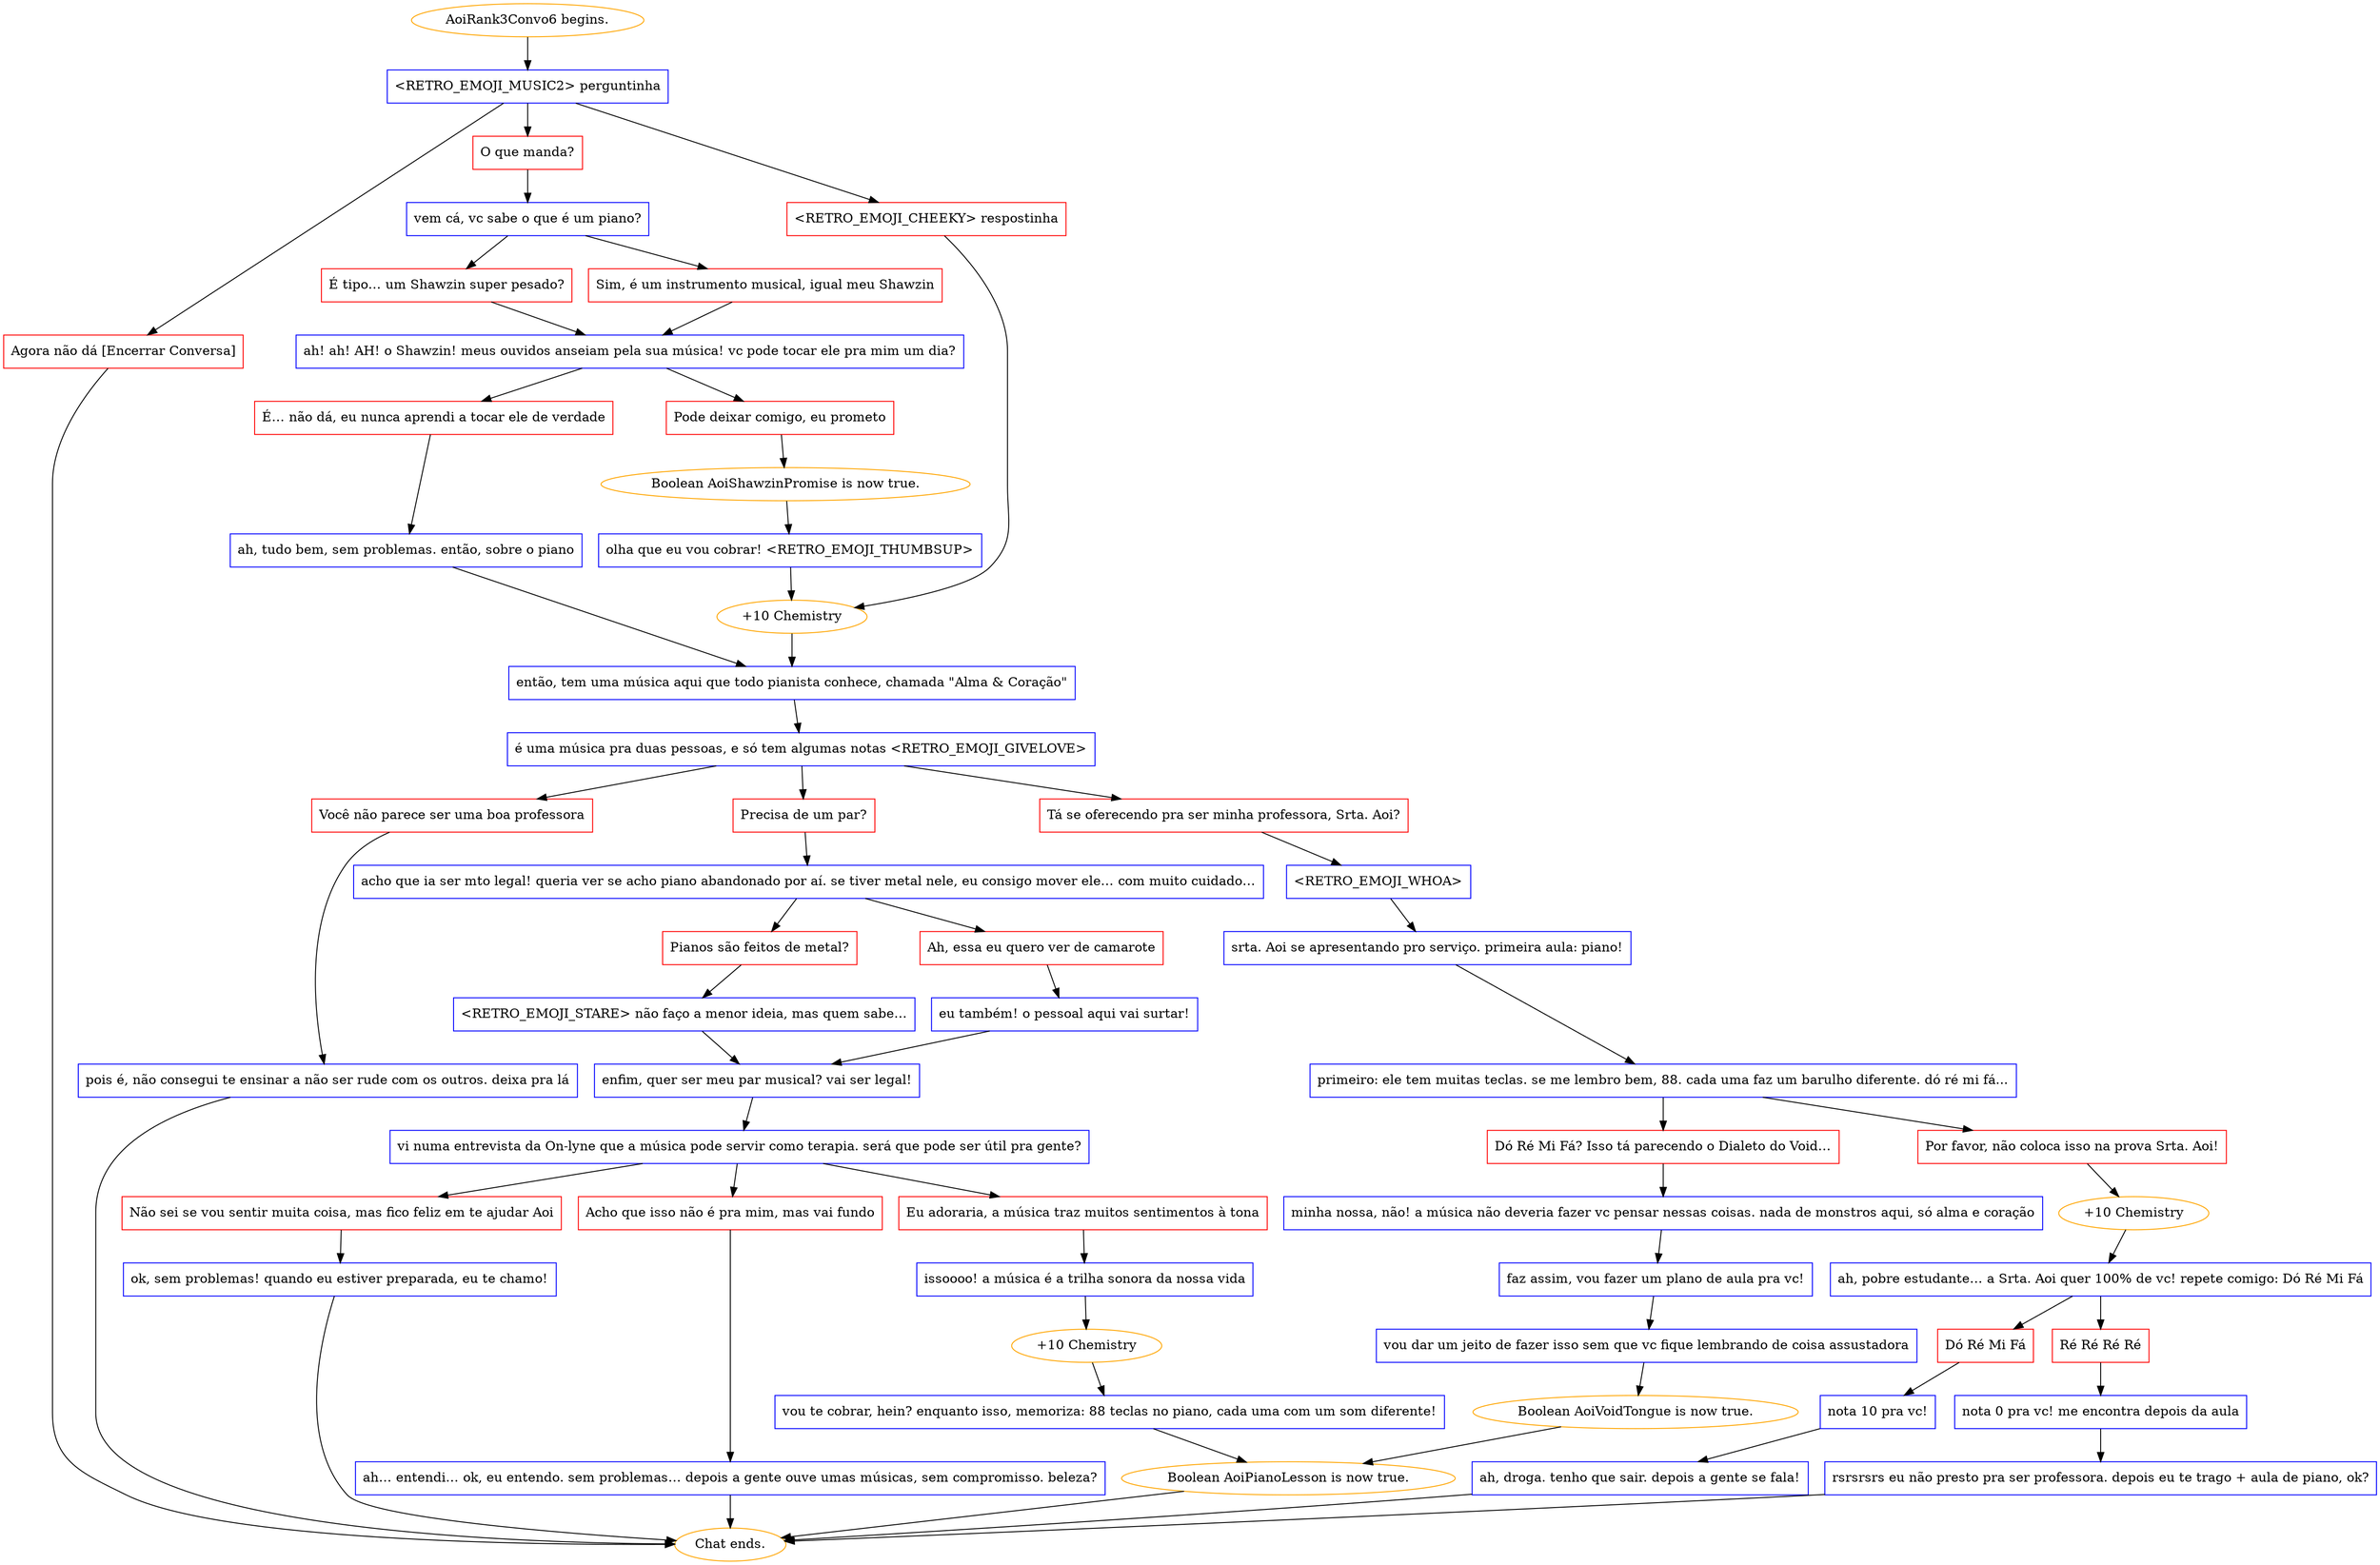digraph {
	"AoiRank3Convo6 begins." [color=orange];
		"AoiRank3Convo6 begins." -> j1432448032;
	j1432448032 [label="<RETRO_EMOJI_MUSIC2> perguntinha",shape=box,color=blue];
		j1432448032 -> j3493155495;
		j1432448032 -> j2394755973;
		j1432448032 -> j1796756984;
	j3493155495 [label="<RETRO_EMOJI_CHEEKY> respostinha",shape=box,color=red];
		j3493155495 -> j314124925;
	j2394755973 [label="O que manda?",shape=box,color=red];
		j2394755973 -> j597379314;
	j1796756984 [label="Agora não dá [Encerrar Conversa]",shape=box,color=red];
		j1796756984 -> "Chat ends.";
	j314124925 [label="+10 Chemistry",color=orange];
		j314124925 -> j700189494;
	j597379314 [label="vem cá, vc sabe o que é um piano?",shape=box,color=blue];
		j597379314 -> j299297251;
		j597379314 -> j3289461795;
	"Chat ends." [color=orange];
	j700189494 [label="então, tem uma música aqui que todo pianista conhece, chamada \"Alma & Coração\"",shape=box,color=blue];
		j700189494 -> j1452583535;
	j299297251 [label="É tipo… um Shawzin super pesado?",shape=box,color=red];
		j299297251 -> j157450232;
	j3289461795 [label="Sim, é um instrumento musical, igual meu Shawzin",shape=box,color=red];
		j3289461795 -> j157450232;
	j1452583535 [label="é uma música pra duas pessoas, e só tem algumas notas <RETRO_EMOJI_GIVELOVE>",shape=box,color=blue];
		j1452583535 -> j146123945;
		j1452583535 -> j1021975200;
		j1452583535 -> j3894439664;
	j157450232 [label="ah! ah! AH! o Shawzin! meus ouvidos anseiam pela sua música! vc pode tocar ele pra mim um dia?",shape=box,color=blue];
		j157450232 -> j2829628378;
		j157450232 -> j1791600568;
	j146123945 [label="Precisa de um par?",shape=box,color=red];
		j146123945 -> j14159777;
	j1021975200 [label="Tá se oferecendo pra ser minha professora, Srta. Aoi?",shape=box,color=red];
		j1021975200 -> j2532415451;
	j3894439664 [label="Você não parece ser uma boa professora",shape=box,color=red];
		j3894439664 -> j510714397;
	j2829628378 [label="Pode deixar comigo, eu prometo",shape=box,color=red];
		j2829628378 -> j1439653511;
	j1791600568 [label="É… não dá, eu nunca aprendi a tocar ele de verdade",shape=box,color=red];
		j1791600568 -> j916349285;
	j14159777 [label="acho que ia ser mto legal! queria ver se acho piano abandonado por aí. se tiver metal nele, eu consigo mover ele… com muito cuidado…",shape=box,color=blue];
		j14159777 -> j2693848768;
		j14159777 -> j529373754;
	j2532415451 [label="<RETRO_EMOJI_WHOA>",shape=box,color=blue];
		j2532415451 -> j1754613357;
	j510714397 [label="pois é, não consegui te ensinar a não ser rude com os outros. deixa pra lá",shape=box,color=blue];
		j510714397 -> "Chat ends.";
	j1439653511 [label="Boolean AoiShawzinPromise is now true.",color=orange];
		j1439653511 -> j970818901;
	j916349285 [label="ah, tudo bem, sem problemas. então, sobre o piano",shape=box,color=blue];
		j916349285 -> j700189494;
	j2693848768 [label="Pianos são feitos de metal?",shape=box,color=red];
		j2693848768 -> j2264976599;
	j529373754 [label="Ah, essa eu quero ver de camarote",shape=box,color=red];
		j529373754 -> j3577141389;
	j1754613357 [label="srta. Aoi se apresentando pro serviço. primeira aula: piano!",shape=box,color=blue];
		j1754613357 -> j1708941785;
	j970818901 [label="olha que eu vou cobrar! <RETRO_EMOJI_THUMBSUP>",shape=box,color=blue];
		j970818901 -> j314124925;
	j2264976599 [label="<RETRO_EMOJI_STARE> não faço a menor ideia, mas quem sabe…",shape=box,color=blue];
		j2264976599 -> j466315175;
	j3577141389 [label="eu também! o pessoal aqui vai surtar!",shape=box,color=blue];
		j3577141389 -> j466315175;
	j1708941785 [label="primeiro: ele tem muitas teclas. se me lembro bem, 88. cada uma faz um barulho diferente. dó ré mi fá...",shape=box,color=blue];
		j1708941785 -> j779969798;
		j1708941785 -> j572675074;
	j466315175 [label="enfim, quer ser meu par musical? vai ser legal!",shape=box,color=blue];
		j466315175 -> j2408895413;
	j779969798 [label="Dó Ré Mi Fá? Isso tá parecendo o Dialeto do Void…",shape=box,color=red];
		j779969798 -> j2003500084;
	j572675074 [label="Por favor, não coloca isso na prova Srta. Aoi!",shape=box,color=red];
		j572675074 -> j1117206718;
	j2408895413 [label="vi numa entrevista da On-lyne que a música pode servir como terapia. será que pode ser útil pra gente?",shape=box,color=blue];
		j2408895413 -> j2942131922;
		j2408895413 -> j1535185744;
		j2408895413 -> j4160719694;
	j2003500084 [label="minha nossa, não! a música não deveria fazer vc pensar nessas coisas. nada de monstros aqui, só alma e coração",shape=box,color=blue];
		j2003500084 -> j2933360201;
	j1117206718 [label="+10 Chemistry",color=orange];
		j1117206718 -> j36974909;
	j2942131922 [label="Acho que isso não é pra mim, mas vai fundo",shape=box,color=red];
		j2942131922 -> j209943217;
	j1535185744 [label="Eu adoraria, a música traz muitos sentimentos à tona",shape=box,color=red];
		j1535185744 -> j4011151459;
	j4160719694 [label="Não sei se vou sentir muita coisa, mas fico feliz em te ajudar Aoi",shape=box,color=red];
		j4160719694 -> j2859000866;
	j2933360201 [label="faz assim, vou fazer um plano de aula pra vc!",shape=box,color=blue];
		j2933360201 -> j3570093514;
	j36974909 [label="ah, pobre estudante… a Srta. Aoi quer 100% de vc! repete comigo: Dó Ré Mi Fá",shape=box,color=blue];
		j36974909 -> j563495671;
		j36974909 -> j1930930688;
	j209943217 [label="ah… entendi… ok, eu entendo. sem problemas… depois a gente ouve umas músicas, sem compromisso. beleza?",shape=box,color=blue];
		j209943217 -> "Chat ends.";
	j4011151459 [label="issoooo! a música é a trilha sonora da nossa vida",shape=box,color=blue];
		j4011151459 -> j623524055;
	j2859000866 [label="ok, sem problemas! quando eu estiver preparada, eu te chamo!",shape=box,color=blue];
		j2859000866 -> "Chat ends.";
	j3570093514 [label="vou dar um jeito de fazer isso sem que vc fique lembrando de coisa assustadora",shape=box,color=blue];
		j3570093514 -> j1862575777;
	j563495671 [label="Dó Ré Mi Fá",shape=box,color=red];
		j563495671 -> j4104924202;
	j1930930688 [label="Ré Ré Ré Ré",shape=box,color=red];
		j1930930688 -> j2925175026;
	j623524055 [label="+10 Chemistry",color=orange];
		j623524055 -> j314312793;
	j1862575777 [label="Boolean AoiVoidTongue is now true.",color=orange];
		j1862575777 -> j553992355;
	j4104924202 [label="nota 10 pra vc!",shape=box,color=blue];
		j4104924202 -> j1657122796;
	j2925175026 [label="nota 0 pra vc! me encontra depois da aula",shape=box,color=blue];
		j2925175026 -> j1713044680;
	j314312793 [label="vou te cobrar, hein? enquanto isso, memoriza: 88 teclas no piano, cada uma com um som diferente!",shape=box,color=blue];
		j314312793 -> j553992355;
	j553992355 [label="Boolean AoiPianoLesson is now true.",color=orange];
		j553992355 -> "Chat ends.";
	j1657122796 [label="ah, droga. tenho que sair. depois a gente se fala!",shape=box,color=blue];
		j1657122796 -> "Chat ends.";
	j1713044680 [label="rsrsrsrs eu não presto pra ser professora. depois eu te trago + aula de piano, ok?",shape=box,color=blue];
		j1713044680 -> "Chat ends.";
}